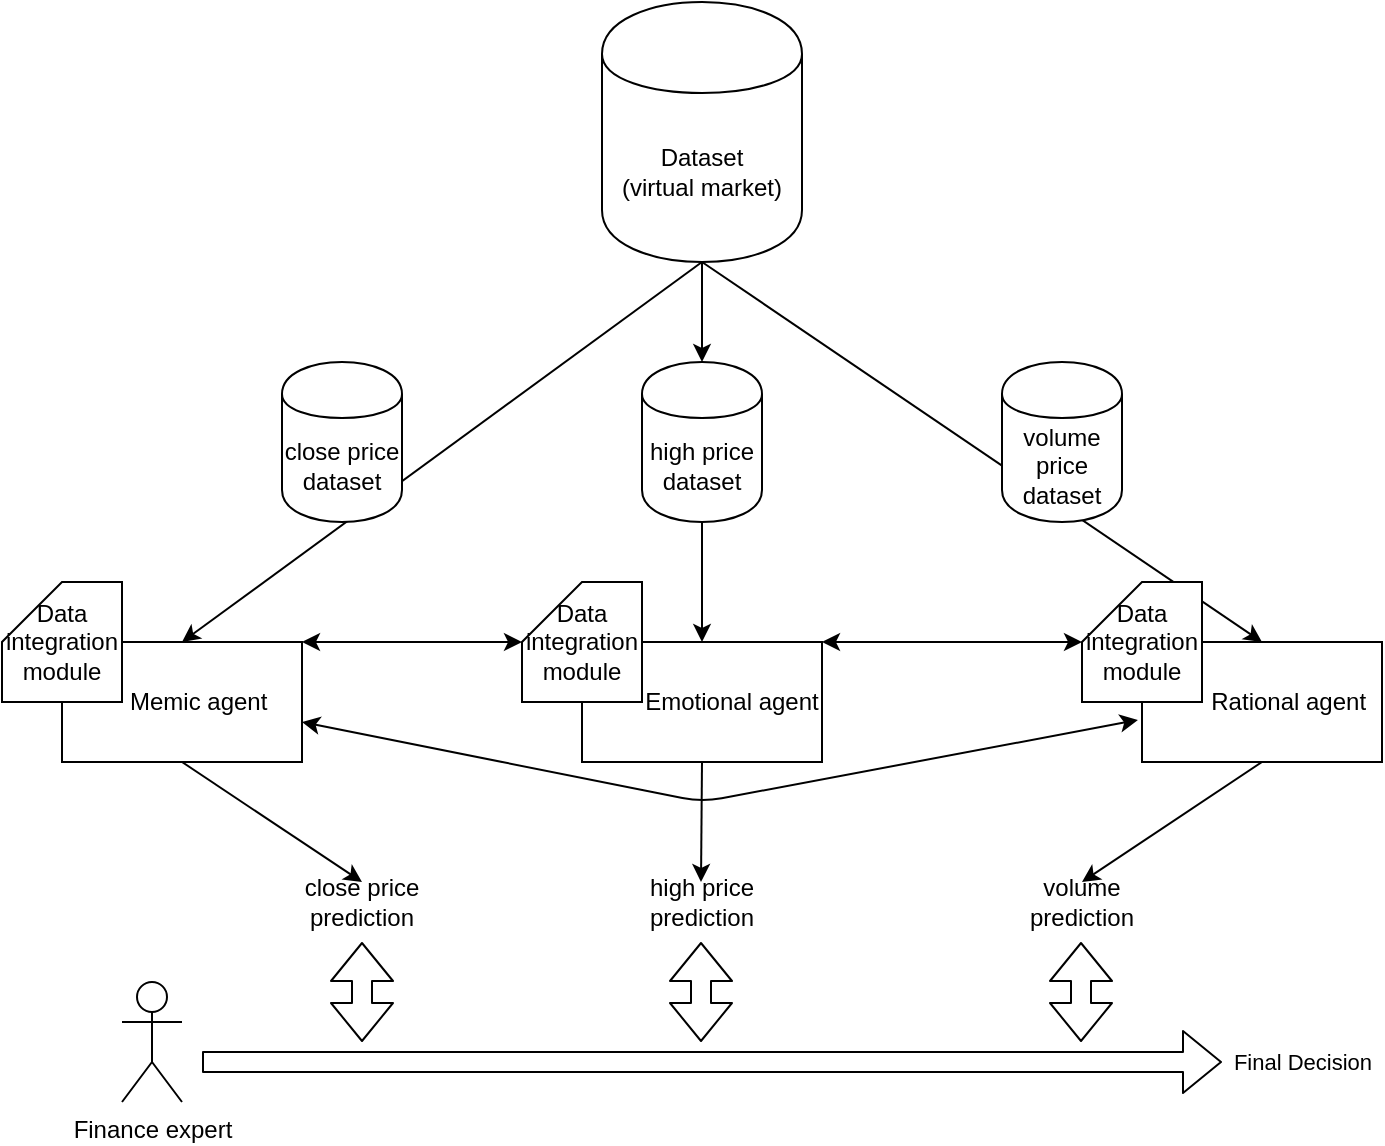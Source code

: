 <mxfile version="13.4.2" type="device"><diagram id="EQarRVv6L5_yF-abRbhQ" name="Page-1"><mxGraphModel dx="1102" dy="582" grid="1" gridSize="10" guides="1" tooltips="1" connect="1" arrows="1" fold="1" page="1" pageScale="1" pageWidth="850" pageHeight="1100" math="0" shadow="0"><root><mxCell id="0"/><mxCell id="1" parent="0"/><mxCell id="iRo6S2kKBpnf7l2omPxI-1" value="Dataset&lt;br&gt;(virtual market)" style="shape=cylinder;whiteSpace=wrap;html=1;boundedLbl=1;backgroundOutline=1;" parent="1" vertex="1"><mxGeometry x="340" y="400" width="100" height="130" as="geometry"/></mxCell><mxCell id="iRo6S2kKBpnf7l2omPxI-2" value="&amp;nbsp; &amp;nbsp; &amp;nbsp;Memic agent" style="rounded=0;whiteSpace=wrap;html=1;" parent="1" vertex="1"><mxGeometry x="70" y="720" width="120" height="60" as="geometry"/></mxCell><mxCell id="iRo6S2kKBpnf7l2omPxI-3" value="&amp;nbsp; &amp;nbsp; &amp;nbsp; &amp;nbsp; &amp;nbsp;Emotional agent" style="rounded=0;whiteSpace=wrap;html=1;" parent="1" vertex="1"><mxGeometry x="330" y="720" width="120" height="60" as="geometry"/></mxCell><mxCell id="iRo6S2kKBpnf7l2omPxI-5" value="" style="endArrow=classic;html=1;exitX=0.5;exitY=1;exitDx=0;exitDy=0;entryX=0.5;entryY=0;entryDx=0;entryDy=0;" parent="1" source="iRo6S2kKBpnf7l2omPxI-1" target="iRo6S2kKBpnf7l2omPxI-2" edge="1"><mxGeometry width="50" height="50" relative="1" as="geometry"><mxPoint x="290" y="620" as="sourcePoint"/><mxPoint x="340" y="570" as="targetPoint"/></mxGeometry></mxCell><mxCell id="iRo6S2kKBpnf7l2omPxI-6" value="" style="endArrow=classic;html=1;exitX=0.5;exitY=1;exitDx=0;exitDy=0;entryX=0.5;entryY=0;entryDx=0;entryDy=0;" parent="1" source="iRo6S2kKBpnf7l2omPxI-9" target="iRo6S2kKBpnf7l2omPxI-3" edge="1"><mxGeometry width="50" height="50" relative="1" as="geometry"><mxPoint x="400" y="580" as="sourcePoint"/><mxPoint x="230" y="680" as="targetPoint"/></mxGeometry></mxCell><mxCell id="iRo6S2kKBpnf7l2omPxI-7" value="" style="endArrow=classic;html=1;exitX=0.5;exitY=1;exitDx=0;exitDy=0;entryX=0.5;entryY=0;entryDx=0;entryDy=0;" parent="1" source="iRo6S2kKBpnf7l2omPxI-1" target="iRo6S2kKBpnf7l2omPxI-4" edge="1"><mxGeometry width="50" height="50" relative="1" as="geometry"><mxPoint x="510" y="530" as="sourcePoint"/><mxPoint x="360" y="690" as="targetPoint"/></mxGeometry></mxCell><mxCell id="iRo6S2kKBpnf7l2omPxI-8" value="close price dataset" style="shape=cylinder;whiteSpace=wrap;html=1;boundedLbl=1;backgroundOutline=1;" parent="1" vertex="1"><mxGeometry x="180" y="580" width="60" height="80" as="geometry"/></mxCell><mxCell id="iRo6S2kKBpnf7l2omPxI-10" value="volume price dataset" style="shape=cylinder;whiteSpace=wrap;html=1;boundedLbl=1;backgroundOutline=1;" parent="1" vertex="1"><mxGeometry x="540" y="580" width="60" height="80" as="geometry"/></mxCell><mxCell id="iRo6S2kKBpnf7l2omPxI-9" value="high price dataset" style="shape=cylinder;whiteSpace=wrap;html=1;boundedLbl=1;backgroundOutline=1;" parent="1" vertex="1"><mxGeometry x="360" y="580" width="60" height="80" as="geometry"/></mxCell><mxCell id="iRo6S2kKBpnf7l2omPxI-13" value="" style="endArrow=classic;html=1;exitX=0.5;exitY=1;exitDx=0;exitDy=0;entryX=0.5;entryY=0;entryDx=0;entryDy=0;" parent="1" source="iRo6S2kKBpnf7l2omPxI-1" target="iRo6S2kKBpnf7l2omPxI-9" edge="1"><mxGeometry width="50" height="50" relative="1" as="geometry"><mxPoint x="390" y="570" as="sourcePoint"/><mxPoint x="390" y="670" as="targetPoint"/></mxGeometry></mxCell><mxCell id="iRo6S2kKBpnf7l2omPxI-14" value="" style="endArrow=classic;html=1;exitX=0.5;exitY=1;exitDx=0;exitDy=0;entryX=0.5;entryY=0;entryDx=0;entryDy=0;" parent="1" source="iRo6S2kKBpnf7l2omPxI-2" edge="1" target="iRo6S2kKBpnf7l2omPxI-17"><mxGeometry width="50" height="50" relative="1" as="geometry"><mxPoint x="210" y="790" as="sourcePoint"/><mxPoint x="220" y="800" as="targetPoint"/></mxGeometry></mxCell><mxCell id="iRo6S2kKBpnf7l2omPxI-15" value="" style="endArrow=classic;html=1;exitX=0.5;exitY=1;exitDx=0;exitDy=0;" parent="1" edge="1" source="iRo6S2kKBpnf7l2omPxI-3"><mxGeometry width="50" height="50" relative="1" as="geometry"><mxPoint x="390" y="820" as="sourcePoint"/><mxPoint x="389.5" y="840" as="targetPoint"/></mxGeometry></mxCell><mxCell id="iRo6S2kKBpnf7l2omPxI-16" value="" style="endArrow=classic;html=1;exitX=0.5;exitY=1;exitDx=0;exitDy=0;entryX=0.5;entryY=0;entryDx=0;entryDy=0;" parent="1" edge="1" target="iRo6S2kKBpnf7l2omPxI-19" source="iRo6S2kKBpnf7l2omPxI-4"><mxGeometry width="50" height="50" relative="1" as="geometry"><mxPoint x="579.5" y="730" as="sourcePoint"/><mxPoint x="579.5" y="800" as="targetPoint"/></mxGeometry></mxCell><mxCell id="iRo6S2kKBpnf7l2omPxI-17" value="close price prediction" style="text;html=1;strokeColor=none;fillColor=none;align=center;verticalAlign=middle;whiteSpace=wrap;rounded=0;" parent="1" vertex="1"><mxGeometry x="185" y="840" width="70" height="20" as="geometry"/></mxCell><mxCell id="iRo6S2kKBpnf7l2omPxI-18" value="high price prediction" style="text;html=1;strokeColor=none;fillColor=none;align=center;verticalAlign=middle;whiteSpace=wrap;rounded=0;" parent="1" vertex="1"><mxGeometry x="370" y="840" width="40" height="20" as="geometry"/></mxCell><mxCell id="iRo6S2kKBpnf7l2omPxI-19" value="volume prediction" style="text;html=1;strokeColor=none;fillColor=none;align=center;verticalAlign=middle;whiteSpace=wrap;rounded=0;" parent="1" vertex="1"><mxGeometry x="560" y="840" width="40" height="20" as="geometry"/></mxCell><mxCell id="iRo6S2kKBpnf7l2omPxI-23" value="Finance expert" style="shape=umlActor;verticalLabelPosition=bottom;labelBackgroundColor=#ffffff;verticalAlign=top;html=1;outlineConnect=0;fillColor=none;" parent="1" vertex="1"><mxGeometry x="100" y="890" width="30" height="60" as="geometry"/></mxCell><mxCell id="iRo6S2kKBpnf7l2omPxI-24" value="" style="shape=flexArrow;endArrow=classic;html=1;" parent="1" edge="1"><mxGeometry width="50" height="50" relative="1" as="geometry"><mxPoint x="140" y="930" as="sourcePoint"/><mxPoint x="650" y="930" as="targetPoint"/></mxGeometry></mxCell><mxCell id="iRo6S2kKBpnf7l2omPxI-25" value="Final Decision" style="edgeLabel;html=1;align=center;verticalAlign=middle;resizable=0;points=[];" parent="iRo6S2kKBpnf7l2omPxI-24" vertex="1" connectable="0"><mxGeometry x="-0.377" y="1" relative="1" as="geometry"><mxPoint x="391" y="1" as="offset"/></mxGeometry></mxCell><mxCell id="iRo6S2kKBpnf7l2omPxI-26" value="" style="shape=flexArrow;endArrow=classic;startArrow=classic;html=1;" parent="1" edge="1"><mxGeometry width="50" height="50" relative="1" as="geometry"><mxPoint x="220" y="920" as="sourcePoint"/><mxPoint x="220" y="870" as="targetPoint"/></mxGeometry></mxCell><mxCell id="iRo6S2kKBpnf7l2omPxI-27" value="" style="shape=flexArrow;endArrow=classic;startArrow=classic;html=1;" parent="1" edge="1"><mxGeometry width="50" height="50" relative="1" as="geometry"><mxPoint x="389.5" y="920" as="sourcePoint"/><mxPoint x="389.5" y="870" as="targetPoint"/></mxGeometry></mxCell><mxCell id="iRo6S2kKBpnf7l2omPxI-28" value="" style="shape=flexArrow;endArrow=classic;startArrow=classic;html=1;" parent="1" edge="1"><mxGeometry width="50" height="50" relative="1" as="geometry"><mxPoint x="579.5" y="920" as="sourcePoint"/><mxPoint x="579.5" y="870" as="targetPoint"/></mxGeometry></mxCell><mxCell id="VDh5CmZPDltOPstddlDa-1" value="Data integration module" style="shape=card;whiteSpace=wrap;html=1;" vertex="1" parent="1"><mxGeometry x="40" y="690" width="60" height="60" as="geometry"/></mxCell><mxCell id="VDh5CmZPDltOPstddlDa-2" value="Data integration module" style="shape=card;whiteSpace=wrap;html=1;" vertex="1" parent="1"><mxGeometry x="300" y="690" width="60" height="60" as="geometry"/></mxCell><mxCell id="iRo6S2kKBpnf7l2omPxI-4" value="&amp;nbsp; &amp;nbsp; &amp;nbsp; &amp;nbsp; Rational agent" style="rounded=0;whiteSpace=wrap;html=1;" parent="1" vertex="1"><mxGeometry x="610" y="720" width="120" height="60" as="geometry"/></mxCell><mxCell id="VDh5CmZPDltOPstddlDa-8" value="Data integration module" style="shape=card;whiteSpace=wrap;html=1;" vertex="1" parent="1"><mxGeometry x="580" y="690" width="60" height="60" as="geometry"/></mxCell><mxCell id="VDh5CmZPDltOPstddlDa-10" value="" style="endArrow=classic;startArrow=classic;html=1;exitX=1;exitY=0;exitDx=0;exitDy=0;entryX=0;entryY=0;entryDx=0;entryDy=30;entryPerimeter=0;" edge="1" parent="1" source="iRo6S2kKBpnf7l2omPxI-2" target="VDh5CmZPDltOPstddlDa-2"><mxGeometry width="50" height="50" relative="1" as="geometry"><mxPoint x="210" y="740" as="sourcePoint"/><mxPoint x="260" y="690" as="targetPoint"/></mxGeometry></mxCell><mxCell id="VDh5CmZPDltOPstddlDa-11" value="" style="endArrow=classic;startArrow=classic;html=1;exitX=1;exitY=0;exitDx=0;exitDy=0;entryX=-0.017;entryY=0.65;entryDx=0;entryDy=0;entryPerimeter=0;" edge="1" parent="1" target="iRo6S2kKBpnf7l2omPxI-4"><mxGeometry width="50" height="50" relative="1" as="geometry"><mxPoint x="190" y="760" as="sourcePoint"/><mxPoint x="300" y="760" as="targetPoint"/><Array as="points"><mxPoint x="390" y="800"/></Array></mxGeometry></mxCell><mxCell id="VDh5CmZPDltOPstddlDa-12" value="" style="endArrow=classic;startArrow=classic;html=1;exitX=1;exitY=0;exitDx=0;exitDy=0;entryX=0;entryY=0;entryDx=0;entryDy=30;entryPerimeter=0;" edge="1" parent="1" target="VDh5CmZPDltOPstddlDa-8"><mxGeometry width="50" height="50" relative="1" as="geometry"><mxPoint x="450" y="720" as="sourcePoint"/><mxPoint x="560" y="720" as="targetPoint"/></mxGeometry></mxCell></root></mxGraphModel></diagram></mxfile>